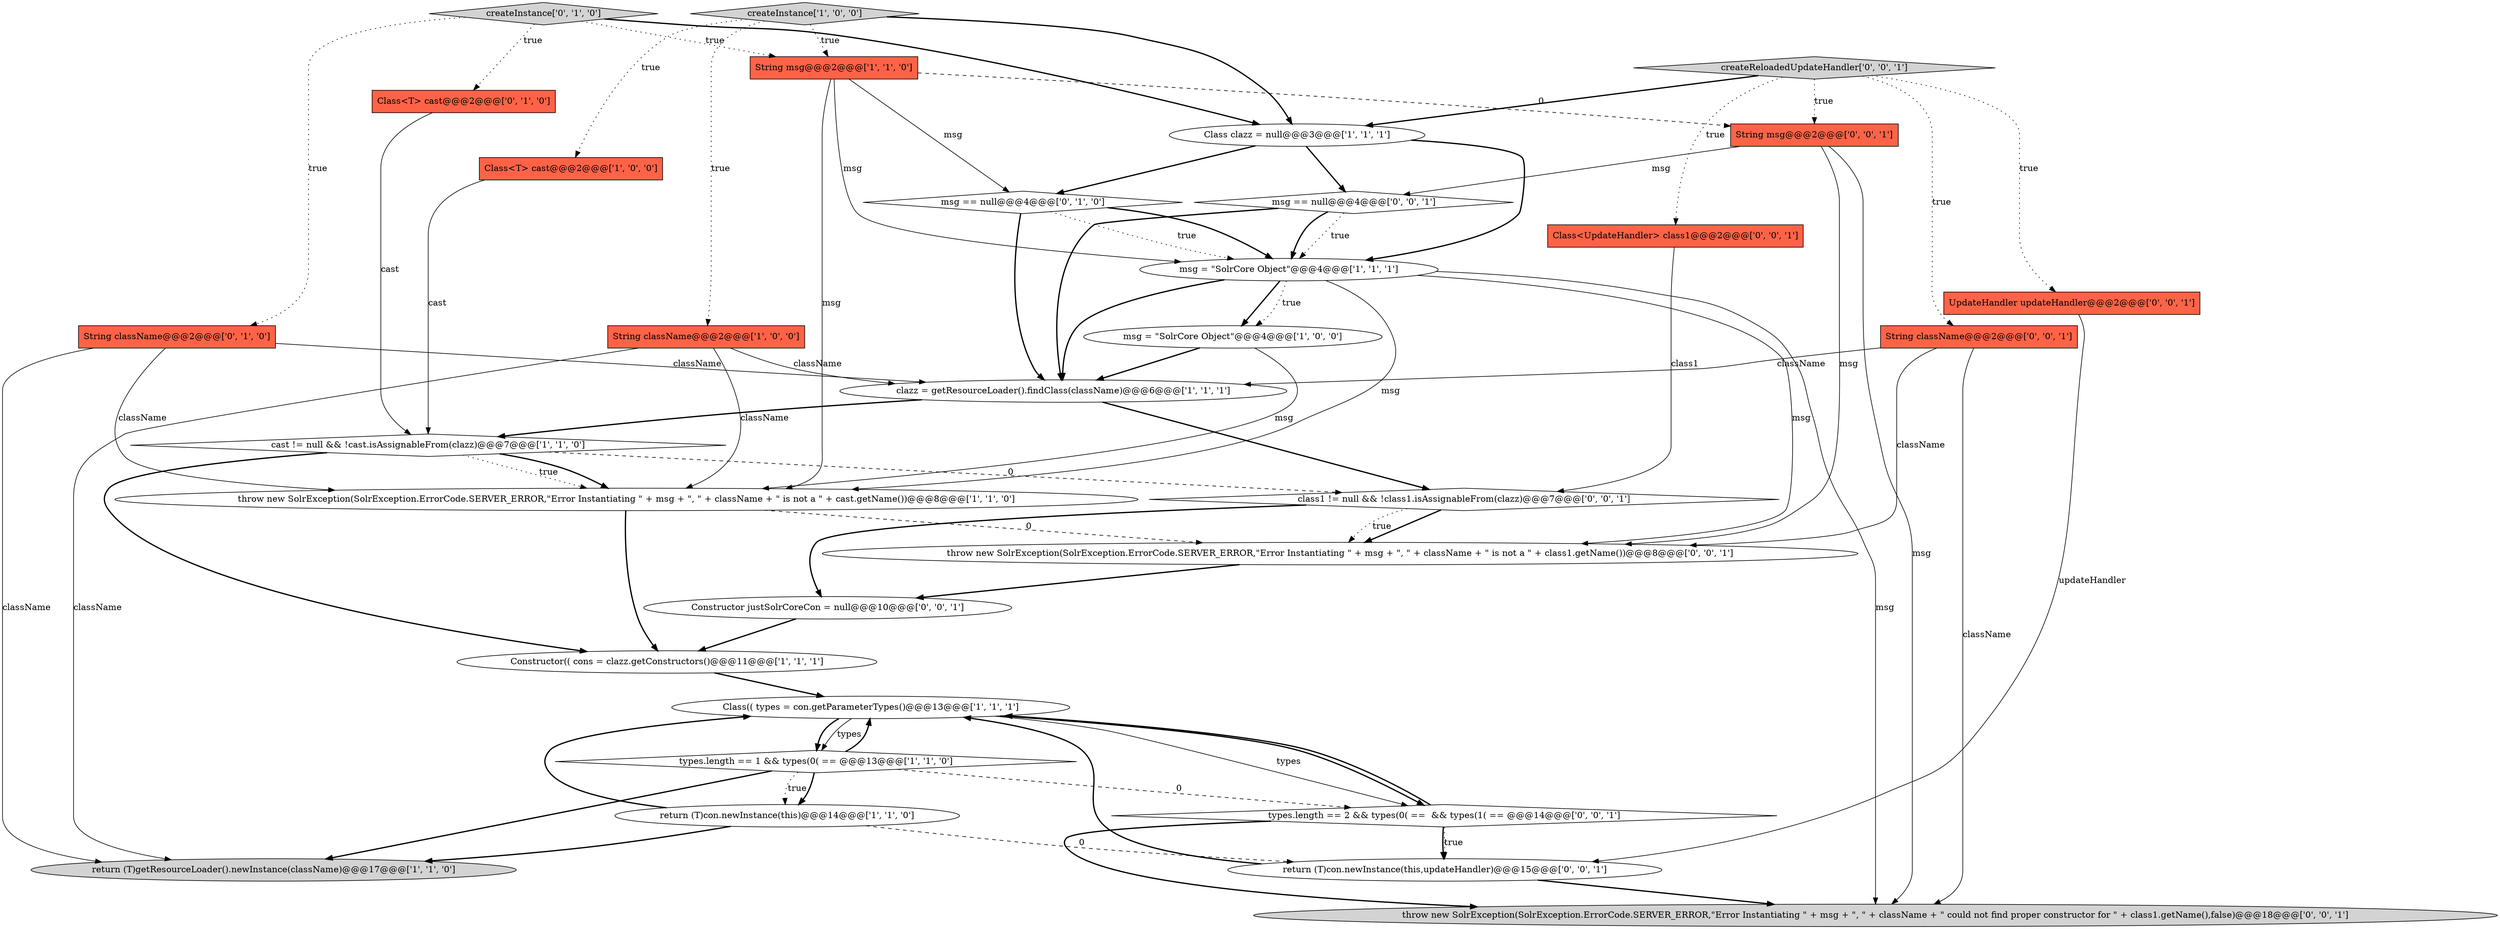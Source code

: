 digraph {
7 [style = filled, label = "Class clazz = null@@@3@@@['1', '1', '1']", fillcolor = white, shape = ellipse image = "AAA0AAABBB1BBB"];
22 [style = filled, label = "String className@@@2@@@['0', '0', '1']", fillcolor = tomato, shape = box image = "AAA0AAABBB3BBB"];
26 [style = filled, label = "UpdateHandler updateHandler@@@2@@@['0', '0', '1']", fillcolor = tomato, shape = box image = "AAA0AAABBB3BBB"];
0 [style = filled, label = "return (T)getResourceLoader().newInstance(className)@@@17@@@['1', '1', '0']", fillcolor = lightgray, shape = ellipse image = "AAA0AAABBB1BBB"];
24 [style = filled, label = "msg == null@@@4@@@['0', '0', '1']", fillcolor = white, shape = diamond image = "AAA0AAABBB3BBB"];
11 [style = filled, label = "String msg@@@2@@@['1', '1', '0']", fillcolor = tomato, shape = box image = "AAA0AAABBB1BBB"];
9 [style = filled, label = "Class<T> cast@@@2@@@['1', '0', '0']", fillcolor = tomato, shape = box image = "AAA0AAABBB1BBB"];
16 [style = filled, label = "Class<T> cast@@@2@@@['0', '1', '0']", fillcolor = tomato, shape = box image = "AAA0AAABBB2BBB"];
23 [style = filled, label = "Class<UpdateHandler> class1@@@2@@@['0', '0', '1']", fillcolor = tomato, shape = box image = "AAA0AAABBB3BBB"];
5 [style = filled, label = "return (T)con.newInstance(this)@@@14@@@['1', '1', '0']", fillcolor = white, shape = ellipse image = "AAA0AAABBB1BBB"];
6 [style = filled, label = "throw new SolrException(SolrException.ErrorCode.SERVER_ERROR,\"Error Instantiating \" + msg + \", \" + className + \" is not a \" + cast.getName())@@@8@@@['1', '1', '0']", fillcolor = white, shape = ellipse image = "AAA0AAABBB1BBB"];
28 [style = filled, label = "String msg@@@2@@@['0', '0', '1']", fillcolor = tomato, shape = box image = "AAA0AAABBB3BBB"];
18 [style = filled, label = "msg == null@@@4@@@['0', '1', '0']", fillcolor = white, shape = diamond image = "AAA0AAABBB2BBB"];
1 [style = filled, label = "Class(( types = con.getParameterTypes()@@@13@@@['1', '1', '1']", fillcolor = white, shape = ellipse image = "AAA0AAABBB1BBB"];
21 [style = filled, label = "Constructor justSolrCoreCon = null@@@10@@@['0', '0', '1']", fillcolor = white, shape = ellipse image = "AAA0AAABBB3BBB"];
2 [style = filled, label = "cast != null && !cast.isAssignableFrom(clazz)@@@7@@@['1', '1', '0']", fillcolor = white, shape = diamond image = "AAA0AAABBB1BBB"];
12 [style = filled, label = "Constructor(( cons = clazz.getConstructors()@@@11@@@['1', '1', '1']", fillcolor = white, shape = ellipse image = "AAA0AAABBB1BBB"];
15 [style = filled, label = "createInstance['0', '1', '0']", fillcolor = lightgray, shape = diamond image = "AAA0AAABBB2BBB"];
10 [style = filled, label = "types.length == 1 && types(0( == @@@13@@@['1', '1', '0']", fillcolor = white, shape = diamond image = "AAA0AAABBB1BBB"];
25 [style = filled, label = "throw new SolrException(SolrException.ErrorCode.SERVER_ERROR,\"Error Instantiating \" + msg + \", \" + className + \" is not a \" + class1.getName())@@@8@@@['0', '0', '1']", fillcolor = white, shape = ellipse image = "AAA0AAABBB3BBB"];
17 [style = filled, label = "String className@@@2@@@['0', '1', '0']", fillcolor = tomato, shape = box image = "AAA0AAABBB2BBB"];
20 [style = filled, label = "types.length == 2 && types(0( ==  && types(1( == @@@14@@@['0', '0', '1']", fillcolor = white, shape = diamond image = "AAA0AAABBB3BBB"];
4 [style = filled, label = "msg = \"SolrCore Object\"@@@4@@@['1', '0', '0']", fillcolor = white, shape = ellipse image = "AAA0AAABBB1BBB"];
14 [style = filled, label = "clazz = getResourceLoader().findClass(className)@@@6@@@['1', '1', '1']", fillcolor = white, shape = ellipse image = "AAA0AAABBB1BBB"];
30 [style = filled, label = "class1 != null && !class1.isAssignableFrom(clazz)@@@7@@@['0', '0', '1']", fillcolor = white, shape = diamond image = "AAA0AAABBB3BBB"];
3 [style = filled, label = "String className@@@2@@@['1', '0', '0']", fillcolor = tomato, shape = box image = "AAA0AAABBB1BBB"];
13 [style = filled, label = "msg = \"SolrCore Object\"@@@4@@@['1', '1', '1']", fillcolor = white, shape = ellipse image = "AAA0AAABBB1BBB"];
27 [style = filled, label = "return (T)con.newInstance(this,updateHandler)@@@15@@@['0', '0', '1']", fillcolor = white, shape = ellipse image = "AAA0AAABBB3BBB"];
8 [style = filled, label = "createInstance['1', '0', '0']", fillcolor = lightgray, shape = diamond image = "AAA0AAABBB1BBB"];
29 [style = filled, label = "throw new SolrException(SolrException.ErrorCode.SERVER_ERROR,\"Error Instantiating \" + msg + \", \" + className + \" could not find proper constructor for \" + class1.getName(),false)@@@18@@@['0', '0', '1']", fillcolor = lightgray, shape = ellipse image = "AAA0AAABBB3BBB"];
19 [style = filled, label = "createReloadedUpdateHandler['0', '0', '1']", fillcolor = lightgray, shape = diamond image = "AAA0AAABBB3BBB"];
15->17 [style = dotted, label="true"];
24->13 [style = dotted, label="true"];
20->27 [style = bold, label=""];
8->11 [style = dotted, label="true"];
24->13 [style = bold, label=""];
7->24 [style = bold, label=""];
16->2 [style = solid, label="cast"];
13->4 [style = bold, label=""];
1->10 [style = bold, label=""];
13->4 [style = dotted, label="true"];
20->27 [style = dotted, label="true"];
30->21 [style = bold, label=""];
22->29 [style = solid, label="className"];
28->24 [style = solid, label="msg"];
11->18 [style = solid, label="msg"];
17->6 [style = solid, label="className"];
7->18 [style = bold, label=""];
5->1 [style = bold, label=""];
13->29 [style = solid, label="msg"];
28->29 [style = solid, label="msg"];
18->13 [style = bold, label=""];
12->1 [style = bold, label=""];
2->6 [style = dotted, label="true"];
15->11 [style = dotted, label="true"];
3->0 [style = solid, label="className"];
5->27 [style = dashed, label="0"];
1->10 [style = solid, label="types"];
30->25 [style = bold, label=""];
15->7 [style = bold, label=""];
23->30 [style = solid, label="class1"];
21->12 [style = bold, label=""];
20->1 [style = bold, label=""];
11->28 [style = dashed, label="0"];
18->13 [style = dotted, label="true"];
27->29 [style = bold, label=""];
22->25 [style = solid, label="className"];
7->13 [style = bold, label=""];
25->21 [style = bold, label=""];
10->1 [style = bold, label=""];
19->23 [style = dotted, label="true"];
1->20 [style = solid, label="types"];
5->0 [style = bold, label=""];
28->25 [style = solid, label="msg"];
14->30 [style = bold, label=""];
22->14 [style = solid, label="className"];
13->6 [style = solid, label="msg"];
11->13 [style = solid, label="msg"];
17->0 [style = solid, label="className"];
26->27 [style = solid, label="updateHandler"];
13->25 [style = solid, label="msg"];
27->1 [style = bold, label=""];
19->22 [style = dotted, label="true"];
19->28 [style = dotted, label="true"];
2->30 [style = dashed, label="0"];
30->25 [style = dotted, label="true"];
6->12 [style = bold, label=""];
4->6 [style = solid, label="msg"];
4->14 [style = bold, label=""];
20->29 [style = bold, label=""];
14->2 [style = bold, label=""];
2->6 [style = bold, label=""];
8->7 [style = bold, label=""];
15->16 [style = dotted, label="true"];
8->3 [style = dotted, label="true"];
10->5 [style = dotted, label="true"];
3->6 [style = solid, label="className"];
19->7 [style = bold, label=""];
24->14 [style = bold, label=""];
13->14 [style = bold, label=""];
18->14 [style = bold, label=""];
3->14 [style = solid, label="className"];
1->20 [style = bold, label=""];
6->25 [style = dashed, label="0"];
10->20 [style = dashed, label="0"];
10->5 [style = bold, label=""];
19->26 [style = dotted, label="true"];
10->0 [style = bold, label=""];
2->12 [style = bold, label=""];
9->2 [style = solid, label="cast"];
11->6 [style = solid, label="msg"];
17->14 [style = solid, label="className"];
8->9 [style = dotted, label="true"];
}
